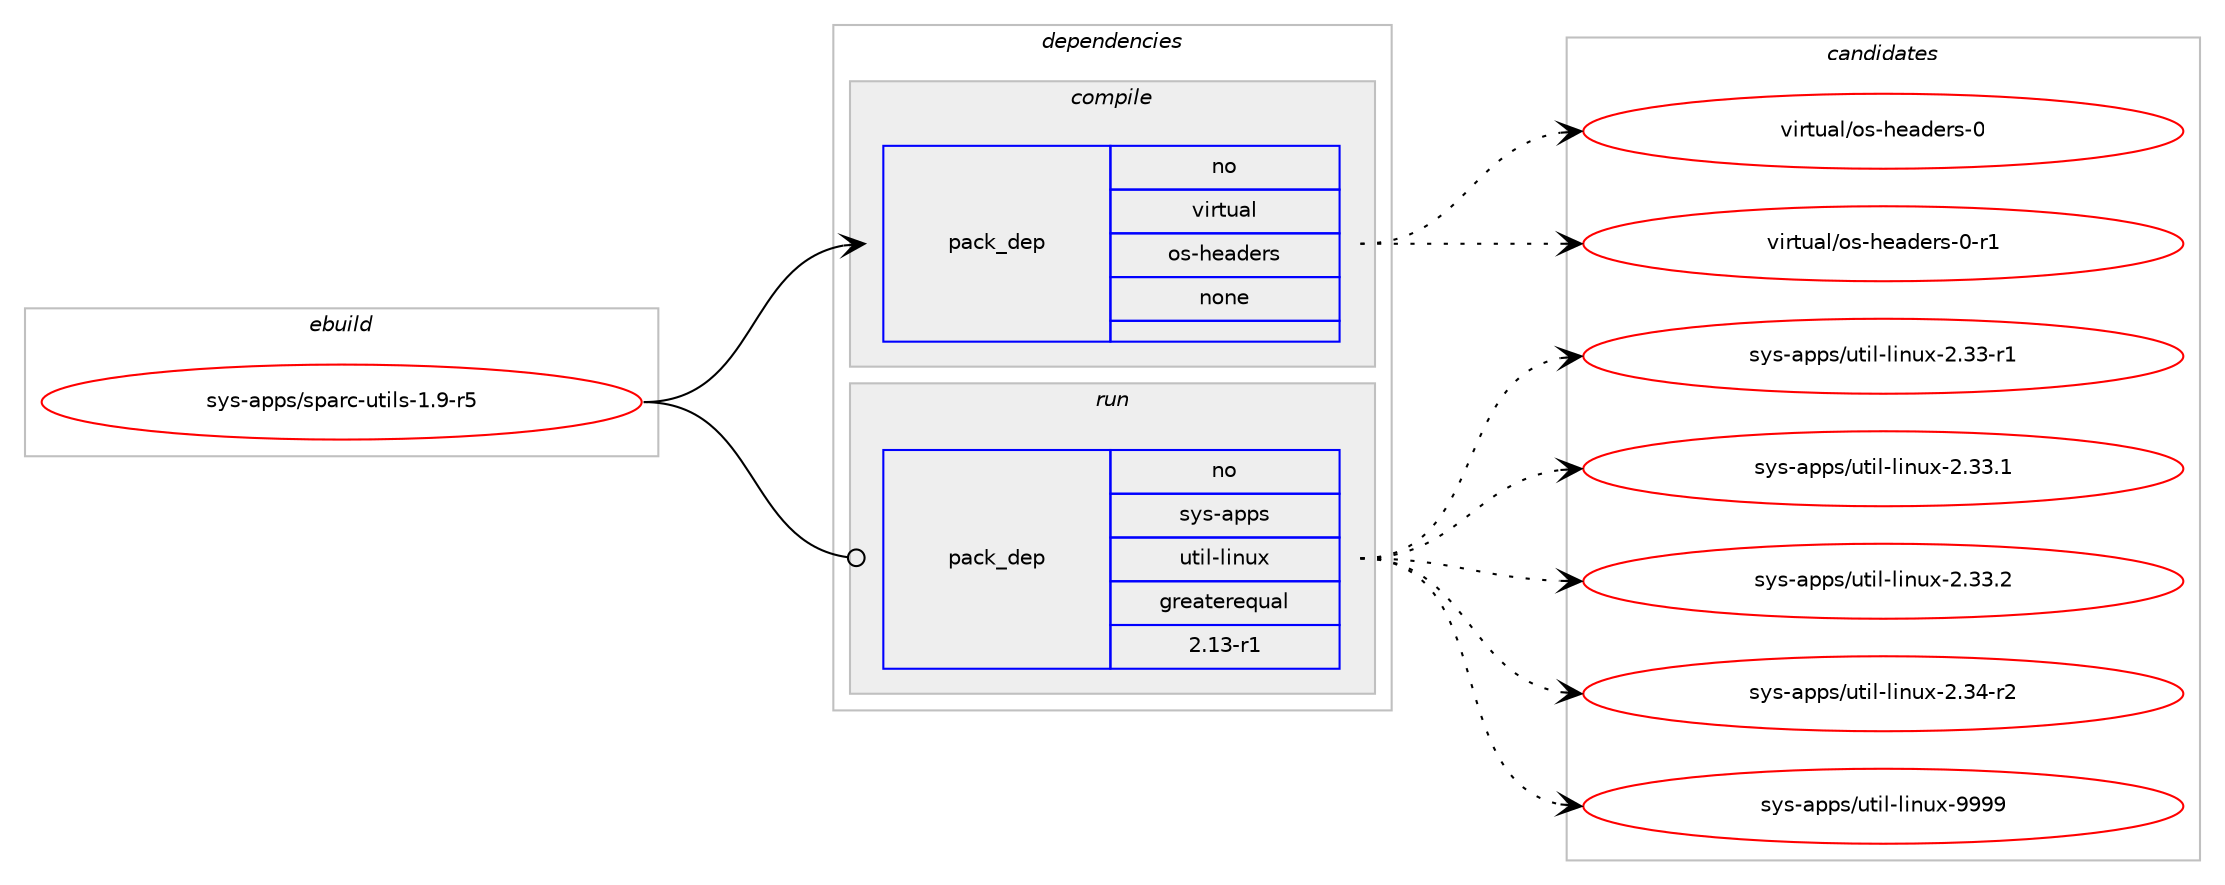 digraph prolog {

# *************
# Graph options
# *************

newrank=true;
concentrate=true;
compound=true;
graph [rankdir=LR,fontname=Helvetica,fontsize=10,ranksep=1.5];#, ranksep=2.5, nodesep=0.2];
edge  [arrowhead=vee];
node  [fontname=Helvetica,fontsize=10];

# **********
# The ebuild
# **********

subgraph cluster_leftcol {
color=gray;
rank=same;
label=<<i>ebuild</i>>;
id [label="sys-apps/sparc-utils-1.9-r5", color=red, width=4, href="../sys-apps/sparc-utils-1.9-r5.svg"];
}

# ****************
# The dependencies
# ****************

subgraph cluster_midcol {
color=gray;
label=<<i>dependencies</i>>;
subgraph cluster_compile {
fillcolor="#eeeeee";
style=filled;
label=<<i>compile</i>>;
subgraph pack651163 {
dependency878109 [label=<<TABLE BORDER="0" CELLBORDER="1" CELLSPACING="0" CELLPADDING="4" WIDTH="220"><TR><TD ROWSPAN="6" CELLPADDING="30">pack_dep</TD></TR><TR><TD WIDTH="110">no</TD></TR><TR><TD>virtual</TD></TR><TR><TD>os-headers</TD></TR><TR><TD>none</TD></TR><TR><TD></TD></TR></TABLE>>, shape=none, color=blue];
}
id:e -> dependency878109:w [weight=20,style="solid",arrowhead="vee"];
}
subgraph cluster_compileandrun {
fillcolor="#eeeeee";
style=filled;
label=<<i>compile and run</i>>;
}
subgraph cluster_run {
fillcolor="#eeeeee";
style=filled;
label=<<i>run</i>>;
subgraph pack651164 {
dependency878110 [label=<<TABLE BORDER="0" CELLBORDER="1" CELLSPACING="0" CELLPADDING="4" WIDTH="220"><TR><TD ROWSPAN="6" CELLPADDING="30">pack_dep</TD></TR><TR><TD WIDTH="110">no</TD></TR><TR><TD>sys-apps</TD></TR><TR><TD>util-linux</TD></TR><TR><TD>greaterequal</TD></TR><TR><TD>2.13-r1</TD></TR></TABLE>>, shape=none, color=blue];
}
id:e -> dependency878110:w [weight=20,style="solid",arrowhead="odot"];
}
}

# **************
# The candidates
# **************

subgraph cluster_choices {
rank=same;
color=gray;
label=<<i>candidates</i>>;

subgraph choice651163 {
color=black;
nodesep=1;
choice118105114116117971084711111545104101971001011141154548 [label="virtual/os-headers-0", color=red, width=4,href="../virtual/os-headers-0.svg"];
choice1181051141161179710847111115451041019710010111411545484511449 [label="virtual/os-headers-0-r1", color=red, width=4,href="../virtual/os-headers-0-r1.svg"];
dependency878109:e -> choice118105114116117971084711111545104101971001011141154548:w [style=dotted,weight="100"];
dependency878109:e -> choice1181051141161179710847111115451041019710010111411545484511449:w [style=dotted,weight="100"];
}
subgraph choice651164 {
color=black;
nodesep=1;
choice1151211154597112112115471171161051084510810511011712045504651514511449 [label="sys-apps/util-linux-2.33-r1", color=red, width=4,href="../sys-apps/util-linux-2.33-r1.svg"];
choice1151211154597112112115471171161051084510810511011712045504651514649 [label="sys-apps/util-linux-2.33.1", color=red, width=4,href="../sys-apps/util-linux-2.33.1.svg"];
choice1151211154597112112115471171161051084510810511011712045504651514650 [label="sys-apps/util-linux-2.33.2", color=red, width=4,href="../sys-apps/util-linux-2.33.2.svg"];
choice1151211154597112112115471171161051084510810511011712045504651524511450 [label="sys-apps/util-linux-2.34-r2", color=red, width=4,href="../sys-apps/util-linux-2.34-r2.svg"];
choice115121115459711211211547117116105108451081051101171204557575757 [label="sys-apps/util-linux-9999", color=red, width=4,href="../sys-apps/util-linux-9999.svg"];
dependency878110:e -> choice1151211154597112112115471171161051084510810511011712045504651514511449:w [style=dotted,weight="100"];
dependency878110:e -> choice1151211154597112112115471171161051084510810511011712045504651514649:w [style=dotted,weight="100"];
dependency878110:e -> choice1151211154597112112115471171161051084510810511011712045504651514650:w [style=dotted,weight="100"];
dependency878110:e -> choice1151211154597112112115471171161051084510810511011712045504651524511450:w [style=dotted,weight="100"];
dependency878110:e -> choice115121115459711211211547117116105108451081051101171204557575757:w [style=dotted,weight="100"];
}
}

}
